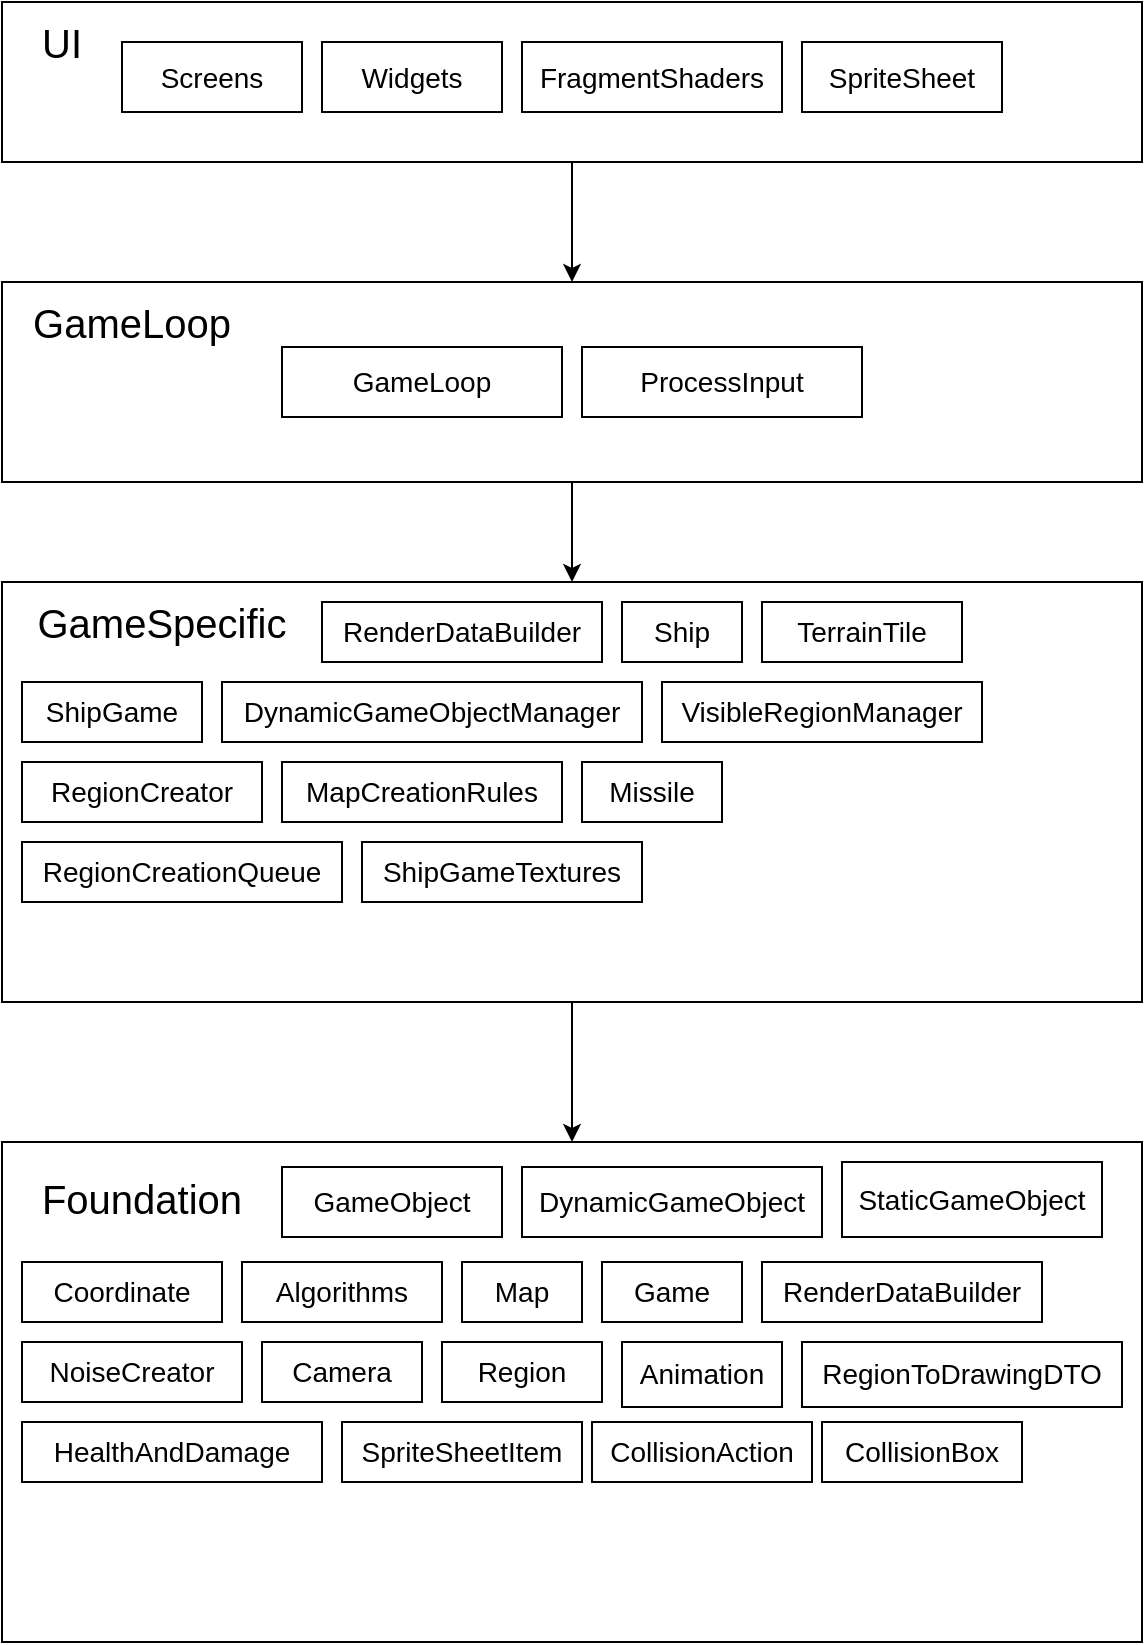 <mxfile version="22.1.11" type="device">
  <diagram name="Page-1" id="yeNbnS1fe-diHzpEonQ5">
    <mxGraphModel dx="1060" dy="713" grid="1" gridSize="10" guides="1" tooltips="1" connect="1" arrows="1" fold="1" page="1" pageScale="1" pageWidth="827" pageHeight="1169" math="0" shadow="0">
      <root>
        <mxCell id="0" />
        <mxCell id="1" parent="0" />
        <mxCell id="tV-kY4EEq9-toIPVNdlh-13" style="edgeStyle=orthogonalEdgeStyle;rounded=0;orthogonalLoop=1;jettySize=auto;html=1;" edge="1" parent="1" source="tV-kY4EEq9-toIPVNdlh-9" target="tV-kY4EEq9-toIPVNdlh-10">
          <mxGeometry relative="1" as="geometry" />
        </mxCell>
        <mxCell id="tV-kY4EEq9-toIPVNdlh-9" value="" style="rounded=0;whiteSpace=wrap;html=1;" vertex="1" parent="1">
          <mxGeometry x="160" y="70" width="570" height="80" as="geometry" />
        </mxCell>
        <mxCell id="tV-kY4EEq9-toIPVNdlh-14" style="edgeStyle=orthogonalEdgeStyle;rounded=0;orthogonalLoop=1;jettySize=auto;html=1;" edge="1" parent="1" source="tV-kY4EEq9-toIPVNdlh-10" target="tV-kY4EEq9-toIPVNdlh-11">
          <mxGeometry relative="1" as="geometry" />
        </mxCell>
        <mxCell id="tV-kY4EEq9-toIPVNdlh-10" value="" style="rounded=0;whiteSpace=wrap;html=1;" vertex="1" parent="1">
          <mxGeometry x="160" y="210" width="570" height="100" as="geometry" />
        </mxCell>
        <mxCell id="tV-kY4EEq9-toIPVNdlh-15" style="edgeStyle=orthogonalEdgeStyle;rounded=0;orthogonalLoop=1;jettySize=auto;html=1;" edge="1" parent="1" source="tV-kY4EEq9-toIPVNdlh-11" target="tV-kY4EEq9-toIPVNdlh-12">
          <mxGeometry relative="1" as="geometry" />
        </mxCell>
        <mxCell id="tV-kY4EEq9-toIPVNdlh-11" value="" style="rounded=0;whiteSpace=wrap;html=1;" vertex="1" parent="1">
          <mxGeometry x="160" y="360" width="570" height="210" as="geometry" />
        </mxCell>
        <mxCell id="tV-kY4EEq9-toIPVNdlh-12" value="" style="rounded=0;whiteSpace=wrap;html=1;" vertex="1" parent="1">
          <mxGeometry x="160" y="640" width="570" height="250" as="geometry" />
        </mxCell>
        <mxCell id="tV-kY4EEq9-toIPVNdlh-16" value="UI" style="text;html=1;strokeColor=none;fillColor=none;align=center;verticalAlign=middle;whiteSpace=wrap;rounded=0;fontSize=20;" vertex="1" parent="1">
          <mxGeometry x="160" y="70" width="60" height="40" as="geometry" />
        </mxCell>
        <mxCell id="tV-kY4EEq9-toIPVNdlh-19" value="GameLoop" style="text;html=1;strokeColor=none;fillColor=none;align=center;verticalAlign=middle;whiteSpace=wrap;rounded=0;fontSize=20;" vertex="1" parent="1">
          <mxGeometry x="160" y="210" width="130" height="40" as="geometry" />
        </mxCell>
        <mxCell id="tV-kY4EEq9-toIPVNdlh-21" value="GameSpecific" style="text;html=1;strokeColor=none;fillColor=none;align=center;verticalAlign=middle;whiteSpace=wrap;rounded=0;fontSize=20;" vertex="1" parent="1">
          <mxGeometry x="160" y="360" width="160" height="40" as="geometry" />
        </mxCell>
        <mxCell id="tV-kY4EEq9-toIPVNdlh-22" value="Foundation" style="text;html=1;strokeColor=none;fillColor=none;align=center;verticalAlign=middle;whiteSpace=wrap;rounded=0;fontSize=20;" vertex="1" parent="1">
          <mxGeometry x="160" y="647.5" width="140" height="40" as="geometry" />
        </mxCell>
        <mxCell id="tV-kY4EEq9-toIPVNdlh-24" value="&lt;font style=&quot;font-size: 14px;&quot;&gt;Ship&lt;/font&gt;" style="rounded=0;whiteSpace=wrap;html=1;" vertex="1" parent="1">
          <mxGeometry x="470" y="370" width="60" height="30" as="geometry" />
        </mxCell>
        <mxCell id="tV-kY4EEq9-toIPVNdlh-25" value="&lt;font style=&quot;font-size: 14px;&quot;&gt;TerrainTile&lt;/font&gt;" style="rounded=0;whiteSpace=wrap;html=1;" vertex="1" parent="1">
          <mxGeometry x="540" y="370" width="100" height="30" as="geometry" />
        </mxCell>
        <mxCell id="tV-kY4EEq9-toIPVNdlh-26" value="&lt;font style=&quot;font-size: 14px;&quot;&gt;DynamicGameObjectManager&lt;/font&gt;" style="rounded=0;whiteSpace=wrap;html=1;" vertex="1" parent="1">
          <mxGeometry x="270" y="410" width="210" height="30" as="geometry" />
        </mxCell>
        <mxCell id="tV-kY4EEq9-toIPVNdlh-27" value="&lt;span style=&quot;font-size: 14px;&quot;&gt;RegionCreator&lt;/span&gt;" style="rounded=0;whiteSpace=wrap;html=1;" vertex="1" parent="1">
          <mxGeometry x="170" y="450" width="120" height="30" as="geometry" />
        </mxCell>
        <mxCell id="tV-kY4EEq9-toIPVNdlh-28" value="&lt;span style=&quot;font-size: 14px;&quot;&gt;MapCreationRules&lt;/span&gt;" style="rounded=0;whiteSpace=wrap;html=1;" vertex="1" parent="1">
          <mxGeometry x="300" y="450" width="140" height="30" as="geometry" />
        </mxCell>
        <mxCell id="tV-kY4EEq9-toIPVNdlh-29" value="&lt;span style=&quot;font-size: 14px;&quot;&gt;NoiseCreator&lt;/span&gt;" style="rounded=0;whiteSpace=wrap;html=1;" vertex="1" parent="1">
          <mxGeometry x="170" y="740" width="110" height="30" as="geometry" />
        </mxCell>
        <mxCell id="tV-kY4EEq9-toIPVNdlh-31" value="&lt;span style=&quot;font-size: 14px;&quot;&gt;Missile&lt;/span&gt;" style="rounded=0;whiteSpace=wrap;html=1;" vertex="1" parent="1">
          <mxGeometry x="450" y="450" width="70" height="30" as="geometry" />
        </mxCell>
        <mxCell id="tV-kY4EEq9-toIPVNdlh-32" value="&lt;span style=&quot;font-size: 14px;&quot;&gt;GameObject&lt;/span&gt;" style="rounded=0;whiteSpace=wrap;html=1;" vertex="1" parent="1">
          <mxGeometry x="300" y="652.5" width="110" height="35" as="geometry" />
        </mxCell>
        <mxCell id="tV-kY4EEq9-toIPVNdlh-33" value="&lt;span style=&quot;font-size: 14px;&quot;&gt;StaticGameObject&lt;/span&gt;" style="rounded=0;whiteSpace=wrap;html=1;" vertex="1" parent="1">
          <mxGeometry x="580" y="650" width="130" height="37.5" as="geometry" />
        </mxCell>
        <mxCell id="tV-kY4EEq9-toIPVNdlh-34" value="&lt;span style=&quot;font-size: 14px;&quot;&gt;DynamicGameObject&lt;/span&gt;" style="rounded=0;whiteSpace=wrap;html=1;" vertex="1" parent="1">
          <mxGeometry x="420" y="652.5" width="150" height="35" as="geometry" />
        </mxCell>
        <mxCell id="tV-kY4EEq9-toIPVNdlh-35" value="&lt;span style=&quot;font-size: 14px;&quot;&gt;Camera&lt;/span&gt;" style="rounded=0;whiteSpace=wrap;html=1;" vertex="1" parent="1">
          <mxGeometry x="290" y="740" width="80" height="30" as="geometry" />
        </mxCell>
        <mxCell id="tV-kY4EEq9-toIPVNdlh-37" value="&lt;span style=&quot;font-size: 14px;&quot;&gt;GameLoop&lt;/span&gt;" style="rounded=0;whiteSpace=wrap;html=1;" vertex="1" parent="1">
          <mxGeometry x="300" y="242.5" width="140" height="35" as="geometry" />
        </mxCell>
        <mxCell id="tV-kY4EEq9-toIPVNdlh-38" value="&lt;span style=&quot;font-size: 14px;&quot;&gt;ProcessInput&lt;/span&gt;" style="rounded=0;whiteSpace=wrap;html=1;" vertex="1" parent="1">
          <mxGeometry x="450" y="242.5" width="140" height="35" as="geometry" />
        </mxCell>
        <mxCell id="tV-kY4EEq9-toIPVNdlh-39" value="&lt;span style=&quot;font-size: 14px;&quot;&gt;Screens&lt;/span&gt;" style="rounded=0;whiteSpace=wrap;html=1;" vertex="1" parent="1">
          <mxGeometry x="220" y="90" width="90" height="35" as="geometry" />
        </mxCell>
        <mxCell id="tV-kY4EEq9-toIPVNdlh-40" value="&lt;span style=&quot;font-size: 14px;&quot;&gt;Widgets&lt;/span&gt;" style="rounded=0;whiteSpace=wrap;html=1;" vertex="1" parent="1">
          <mxGeometry x="320" y="90" width="90" height="35" as="geometry" />
        </mxCell>
        <mxCell id="tV-kY4EEq9-toIPVNdlh-44" value="&lt;span style=&quot;font-size: 14px;&quot;&gt;Map&lt;/span&gt;" style="rounded=0;whiteSpace=wrap;html=1;" vertex="1" parent="1">
          <mxGeometry x="390" y="700" width="60" height="30" as="geometry" />
        </mxCell>
        <mxCell id="tV-kY4EEq9-toIPVNdlh-45" value="&lt;span style=&quot;font-size: 14px;&quot;&gt;Region&lt;/span&gt;" style="rounded=0;whiteSpace=wrap;html=1;" vertex="1" parent="1">
          <mxGeometry x="380" y="740" width="80" height="30" as="geometry" />
        </mxCell>
        <mxCell id="tV-kY4EEq9-toIPVNdlh-46" value="&lt;span style=&quot;font-size: 14px;&quot;&gt;Coordinate&lt;/span&gt;" style="rounded=0;whiteSpace=wrap;html=1;" vertex="1" parent="1">
          <mxGeometry x="170" y="700" width="100" height="30" as="geometry" />
        </mxCell>
        <mxCell id="tV-kY4EEq9-toIPVNdlh-47" value="&lt;span style=&quot;font-size: 14px;&quot;&gt;Algorithms&lt;/span&gt;" style="rounded=0;whiteSpace=wrap;html=1;" vertex="1" parent="1">
          <mxGeometry x="280" y="700" width="100" height="30" as="geometry" />
        </mxCell>
        <mxCell id="tV-kY4EEq9-toIPVNdlh-48" value="&lt;span style=&quot;font-size: 14px;&quot;&gt;RegionCreationQueue&lt;/span&gt;" style="rounded=0;whiteSpace=wrap;html=1;" vertex="1" parent="1">
          <mxGeometry x="170" y="490" width="160" height="30" as="geometry" />
        </mxCell>
        <mxCell id="tV-kY4EEq9-toIPVNdlh-49" value="&lt;span style=&quot;font-size: 14px;&quot;&gt;VisibleRegionManager&lt;/span&gt;" style="rounded=0;whiteSpace=wrap;html=1;" vertex="1" parent="1">
          <mxGeometry x="490" y="410" width="160" height="30" as="geometry" />
        </mxCell>
        <mxCell id="tV-kY4EEq9-toIPVNdlh-50" value="&lt;span style=&quot;font-size: 14px;&quot;&gt;Game&lt;/span&gt;" style="rounded=0;whiteSpace=wrap;html=1;" vertex="1" parent="1">
          <mxGeometry x="460" y="700" width="70" height="30" as="geometry" />
        </mxCell>
        <mxCell id="tV-kY4EEq9-toIPVNdlh-51" value="&lt;span style=&quot;font-size: 14px;&quot;&gt;ShipGame&lt;/span&gt;" style="rounded=0;whiteSpace=wrap;html=1;" vertex="1" parent="1">
          <mxGeometry x="170" y="410" width="90" height="30" as="geometry" />
        </mxCell>
        <mxCell id="tV-kY4EEq9-toIPVNdlh-53" value="&lt;span style=&quot;font-size: 14px;&quot;&gt;Animation&lt;/span&gt;" style="rounded=0;whiteSpace=wrap;html=1;" vertex="1" parent="1">
          <mxGeometry x="470" y="740" width="80" height="32.5" as="geometry" />
        </mxCell>
        <mxCell id="tV-kY4EEq9-toIPVNdlh-54" value="&lt;span style=&quot;font-size: 14px;&quot;&gt;HealthAndDamage&lt;/span&gt;" style="rounded=0;whiteSpace=wrap;html=1;" vertex="1" parent="1">
          <mxGeometry x="170" y="780" width="150" height="30" as="geometry" />
        </mxCell>
        <mxCell id="tV-kY4EEq9-toIPVNdlh-55" value="&lt;span style=&quot;font-size: 14px;&quot;&gt;SpriteSheetItem&lt;/span&gt;" style="rounded=0;whiteSpace=wrap;html=1;" vertex="1" parent="1">
          <mxGeometry x="330" y="780" width="120" height="30" as="geometry" />
        </mxCell>
        <mxCell id="tV-kY4EEq9-toIPVNdlh-56" value="&lt;span style=&quot;font-size: 14px;&quot;&gt;ShipGameTextures&lt;/span&gt;" style="rounded=0;whiteSpace=wrap;html=1;" vertex="1" parent="1">
          <mxGeometry x="340" y="490" width="140" height="30" as="geometry" />
        </mxCell>
        <mxCell id="tV-kY4EEq9-toIPVNdlh-57" value="&lt;span style=&quot;font-size: 14px;&quot;&gt;RegionToDrawingDTO&lt;/span&gt;" style="rounded=0;whiteSpace=wrap;html=1;" vertex="1" parent="1">
          <mxGeometry x="560" y="740" width="160" height="32.5" as="geometry" />
        </mxCell>
        <mxCell id="tV-kY4EEq9-toIPVNdlh-58" value="&lt;span style=&quot;font-size: 14px;&quot;&gt;RenderDataBuilder&lt;/span&gt;" style="rounded=0;whiteSpace=wrap;html=1;" vertex="1" parent="1">
          <mxGeometry x="540" y="700" width="140" height="30" as="geometry" />
        </mxCell>
        <mxCell id="tV-kY4EEq9-toIPVNdlh-59" value="&lt;span style=&quot;font-size: 14px;&quot;&gt;RenderDataBuilder&lt;/span&gt;" style="rounded=0;whiteSpace=wrap;html=1;" vertex="1" parent="1">
          <mxGeometry x="320" y="370" width="140" height="30" as="geometry" />
        </mxCell>
        <mxCell id="tV-kY4EEq9-toIPVNdlh-60" value="&lt;span style=&quot;font-size: 14px;&quot;&gt;CollisionBox&lt;/span&gt;" style="rounded=0;whiteSpace=wrap;html=1;" vertex="1" parent="1">
          <mxGeometry x="570" y="780" width="100" height="30" as="geometry" />
        </mxCell>
        <mxCell id="tV-kY4EEq9-toIPVNdlh-61" value="&lt;span style=&quot;font-size: 14px;&quot;&gt;CollisionAction&lt;/span&gt;" style="rounded=0;whiteSpace=wrap;html=1;" vertex="1" parent="1">
          <mxGeometry x="455" y="780" width="110" height="30" as="geometry" />
        </mxCell>
        <mxCell id="tV-kY4EEq9-toIPVNdlh-62" value="&lt;span style=&quot;font-size: 14px;&quot;&gt;FragmentShaders&lt;/span&gt;" style="rounded=0;whiteSpace=wrap;html=1;" vertex="1" parent="1">
          <mxGeometry x="420" y="90" width="130" height="35" as="geometry" />
        </mxCell>
        <mxCell id="tV-kY4EEq9-toIPVNdlh-63" value="&lt;span style=&quot;font-size: 14px;&quot;&gt;SpriteSheet&lt;/span&gt;" style="rounded=0;whiteSpace=wrap;html=1;" vertex="1" parent="1">
          <mxGeometry x="560" y="90" width="100" height="35" as="geometry" />
        </mxCell>
      </root>
    </mxGraphModel>
  </diagram>
</mxfile>
